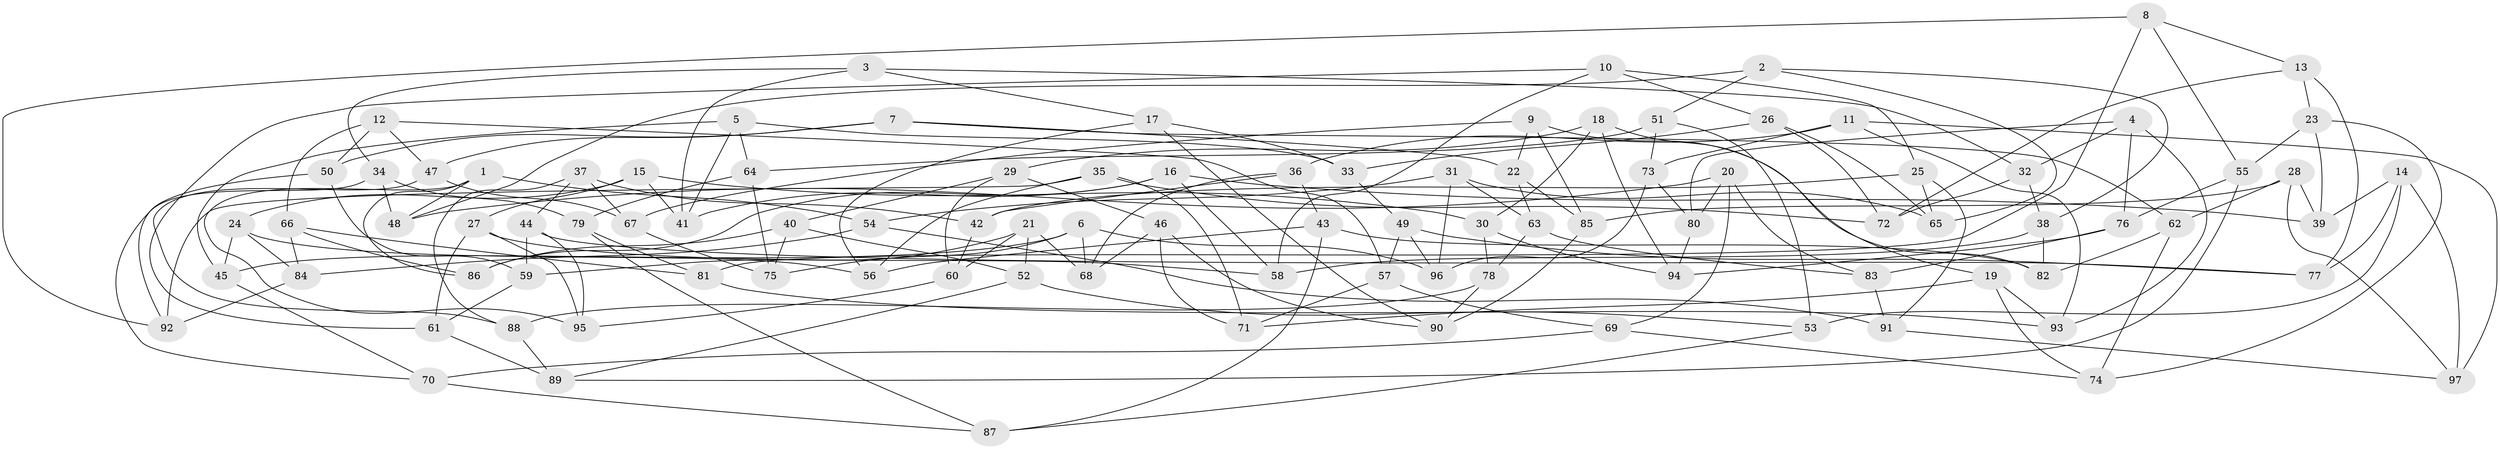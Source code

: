 // coarse degree distribution, {8: 0.07692307692307693, 4: 0.15384615384615385, 6: 0.41025641025641024, 7: 0.23076923076923078, 5: 0.1282051282051282}
// Generated by graph-tools (version 1.1) at 2025/38/03/04/25 23:38:15]
// undirected, 97 vertices, 194 edges
graph export_dot {
  node [color=gray90,style=filled];
  1;
  2;
  3;
  4;
  5;
  6;
  7;
  8;
  9;
  10;
  11;
  12;
  13;
  14;
  15;
  16;
  17;
  18;
  19;
  20;
  21;
  22;
  23;
  24;
  25;
  26;
  27;
  28;
  29;
  30;
  31;
  32;
  33;
  34;
  35;
  36;
  37;
  38;
  39;
  40;
  41;
  42;
  43;
  44;
  45;
  46;
  47;
  48;
  49;
  50;
  51;
  52;
  53;
  54;
  55;
  56;
  57;
  58;
  59;
  60;
  61;
  62;
  63;
  64;
  65;
  66;
  67;
  68;
  69;
  70;
  71;
  72;
  73;
  74;
  75;
  76;
  77;
  78;
  79;
  80;
  81;
  82;
  83;
  84;
  85;
  86;
  87;
  88;
  89;
  90;
  91;
  92;
  93;
  94;
  95;
  96;
  97;
  1 -- 86;
  1 -- 54;
  1 -- 95;
  1 -- 48;
  2 -- 65;
  2 -- 51;
  2 -- 48;
  2 -- 38;
  3 -- 41;
  3 -- 17;
  3 -- 34;
  3 -- 32;
  4 -- 32;
  4 -- 76;
  4 -- 80;
  4 -- 93;
  5 -- 33;
  5 -- 45;
  5 -- 64;
  5 -- 41;
  6 -- 68;
  6 -- 45;
  6 -- 75;
  6 -- 96;
  7 -- 50;
  7 -- 62;
  7 -- 22;
  7 -- 47;
  8 -- 55;
  8 -- 13;
  8 -- 92;
  8 -- 81;
  9 -- 67;
  9 -- 85;
  9 -- 22;
  9 -- 82;
  10 -- 61;
  10 -- 25;
  10 -- 26;
  10 -- 58;
  11 -- 97;
  11 -- 73;
  11 -- 93;
  11 -- 36;
  12 -- 50;
  12 -- 57;
  12 -- 66;
  12 -- 47;
  13 -- 72;
  13 -- 23;
  13 -- 77;
  14 -- 53;
  14 -- 77;
  14 -- 39;
  14 -- 97;
  15 -- 30;
  15 -- 27;
  15 -- 24;
  15 -- 41;
  16 -- 39;
  16 -- 86;
  16 -- 41;
  16 -- 58;
  17 -- 33;
  17 -- 56;
  17 -- 90;
  18 -- 19;
  18 -- 29;
  18 -- 30;
  18 -- 94;
  19 -- 74;
  19 -- 71;
  19 -- 93;
  20 -- 69;
  20 -- 48;
  20 -- 83;
  20 -- 80;
  21 -- 60;
  21 -- 59;
  21 -- 52;
  21 -- 68;
  22 -- 85;
  22 -- 63;
  23 -- 55;
  23 -- 74;
  23 -- 39;
  24 -- 56;
  24 -- 45;
  24 -- 84;
  25 -- 65;
  25 -- 91;
  25 -- 42;
  26 -- 33;
  26 -- 65;
  26 -- 72;
  27 -- 61;
  27 -- 58;
  27 -- 95;
  28 -- 62;
  28 -- 97;
  28 -- 85;
  28 -- 39;
  29 -- 40;
  29 -- 46;
  29 -- 60;
  30 -- 94;
  30 -- 78;
  31 -- 63;
  31 -- 96;
  31 -- 65;
  31 -- 54;
  32 -- 72;
  32 -- 38;
  33 -- 49;
  34 -- 48;
  34 -- 70;
  34 -- 79;
  35 -- 71;
  35 -- 72;
  35 -- 56;
  35 -- 92;
  36 -- 42;
  36 -- 68;
  36 -- 43;
  37 -- 67;
  37 -- 88;
  37 -- 42;
  37 -- 44;
  38 -- 82;
  38 -- 58;
  40 -- 52;
  40 -- 75;
  40 -- 86;
  42 -- 60;
  43 -- 82;
  43 -- 87;
  43 -- 56;
  44 -- 59;
  44 -- 95;
  44 -- 77;
  45 -- 70;
  46 -- 68;
  46 -- 90;
  46 -- 71;
  47 -- 88;
  47 -- 67;
  49 -- 57;
  49 -- 96;
  49 -- 77;
  50 -- 59;
  50 -- 92;
  51 -- 64;
  51 -- 53;
  51 -- 73;
  52 -- 53;
  52 -- 89;
  53 -- 87;
  54 -- 91;
  54 -- 84;
  55 -- 89;
  55 -- 76;
  57 -- 71;
  57 -- 69;
  59 -- 61;
  60 -- 95;
  61 -- 89;
  62 -- 74;
  62 -- 82;
  63 -- 78;
  63 -- 83;
  64 -- 79;
  64 -- 75;
  66 -- 84;
  66 -- 81;
  66 -- 86;
  67 -- 75;
  69 -- 70;
  69 -- 74;
  70 -- 87;
  73 -- 96;
  73 -- 80;
  76 -- 83;
  76 -- 94;
  78 -- 88;
  78 -- 90;
  79 -- 87;
  79 -- 81;
  80 -- 94;
  81 -- 93;
  83 -- 91;
  84 -- 92;
  85 -- 90;
  88 -- 89;
  91 -- 97;
}
